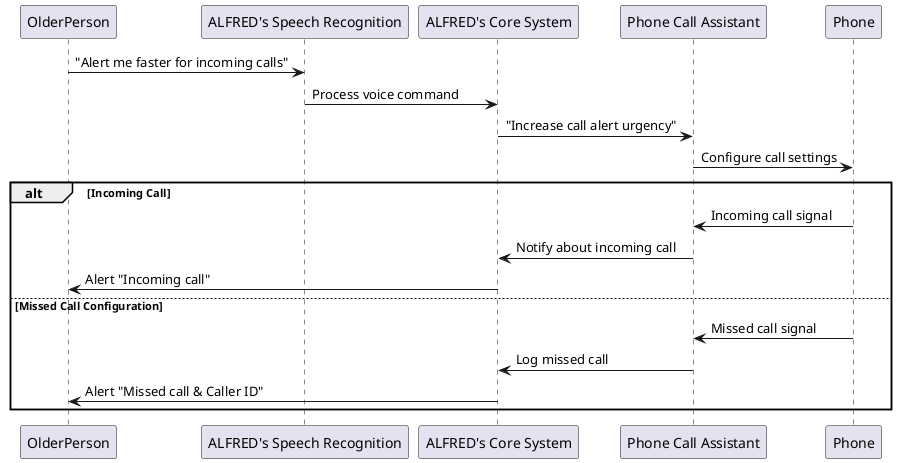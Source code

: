 @startuml
participant OlderPerson as OP
participant "ALFRED's Speech Recognition" as ASR
participant "ALFRED's Core System" as ACS
participant "Phone Call Assistant" as PCA
participant Phone

OP -> ASR: "Alert me faster for incoming calls"
ASR -> ACS: Process voice command
ACS -> PCA: "Increase call alert urgency"
PCA -> Phone: Configure call settings

alt Incoming Call
    Phone -> PCA: Incoming call signal
    PCA -> ACS: Notify about incoming call
    ACS -> OP: Alert "Incoming call"
else Missed Call Configuration
    Phone -> PCA: Missed call signal
    PCA -> ACS: Log missed call
    ACS -> OP: Alert "Missed call & Caller ID"
end

@enduml